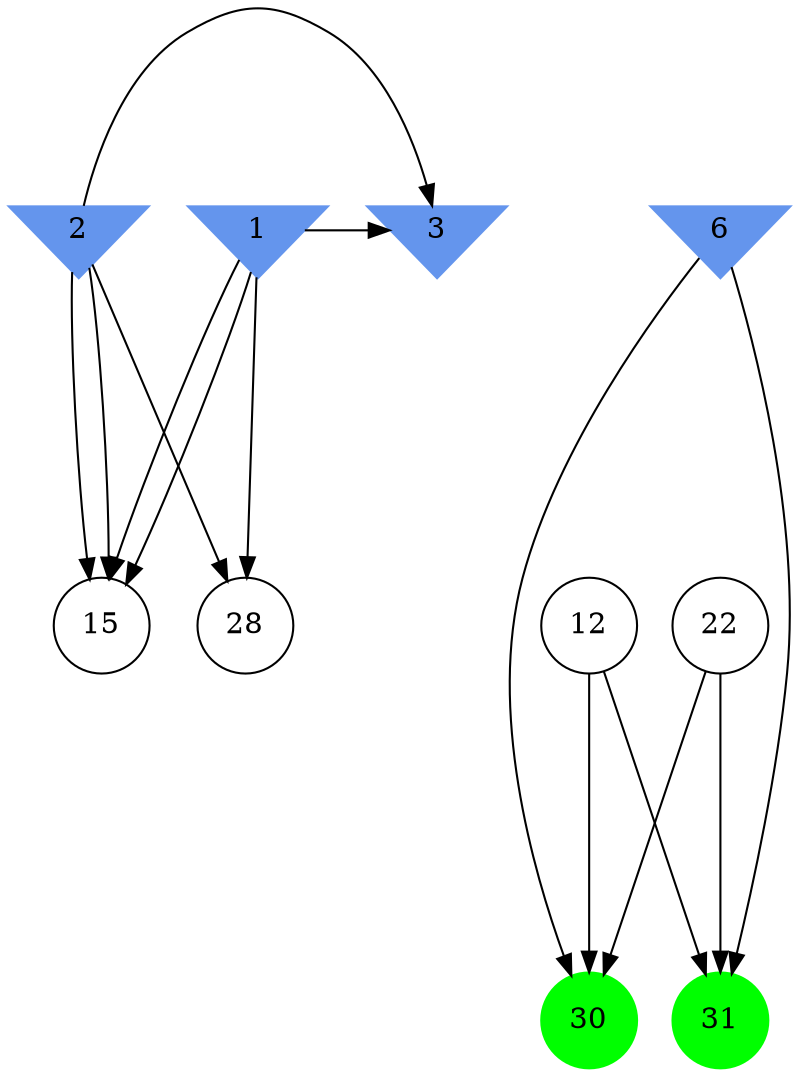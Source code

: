 digraph brain {
	ranksep=2.0;
	1 [shape=invtriangle,style=filled,color=cornflowerblue];
	2 [shape=invtriangle,style=filled,color=cornflowerblue];
	3 [shape=invtriangle,style=filled,color=cornflowerblue];
	6 [shape=invtriangle,style=filled,color=cornflowerblue];
	12 [shape=circle,color=black];
	15 [shape=circle,color=black];
	22 [shape=circle,color=black];
	28 [shape=circle,color=black];
	30 [shape=circle,style=filled,color=green];
	31 [shape=circle,style=filled,color=green];
	6	->	31;
	6	->	30;
	12	->	31;
	12	->	30;
	22	->	31;
	22	->	30;
	1	->	15;
	1	->	15;
	1	->	28;
	1	->	3;
	2	->	15;
	2	->	15;
	2	->	28;
	2	->	3;
	{ rank=same; 1; 2; 3; 6; }
	{ rank=same; 12; 15; 22; 28; }
	{ rank=same; 30; 31; }
}
